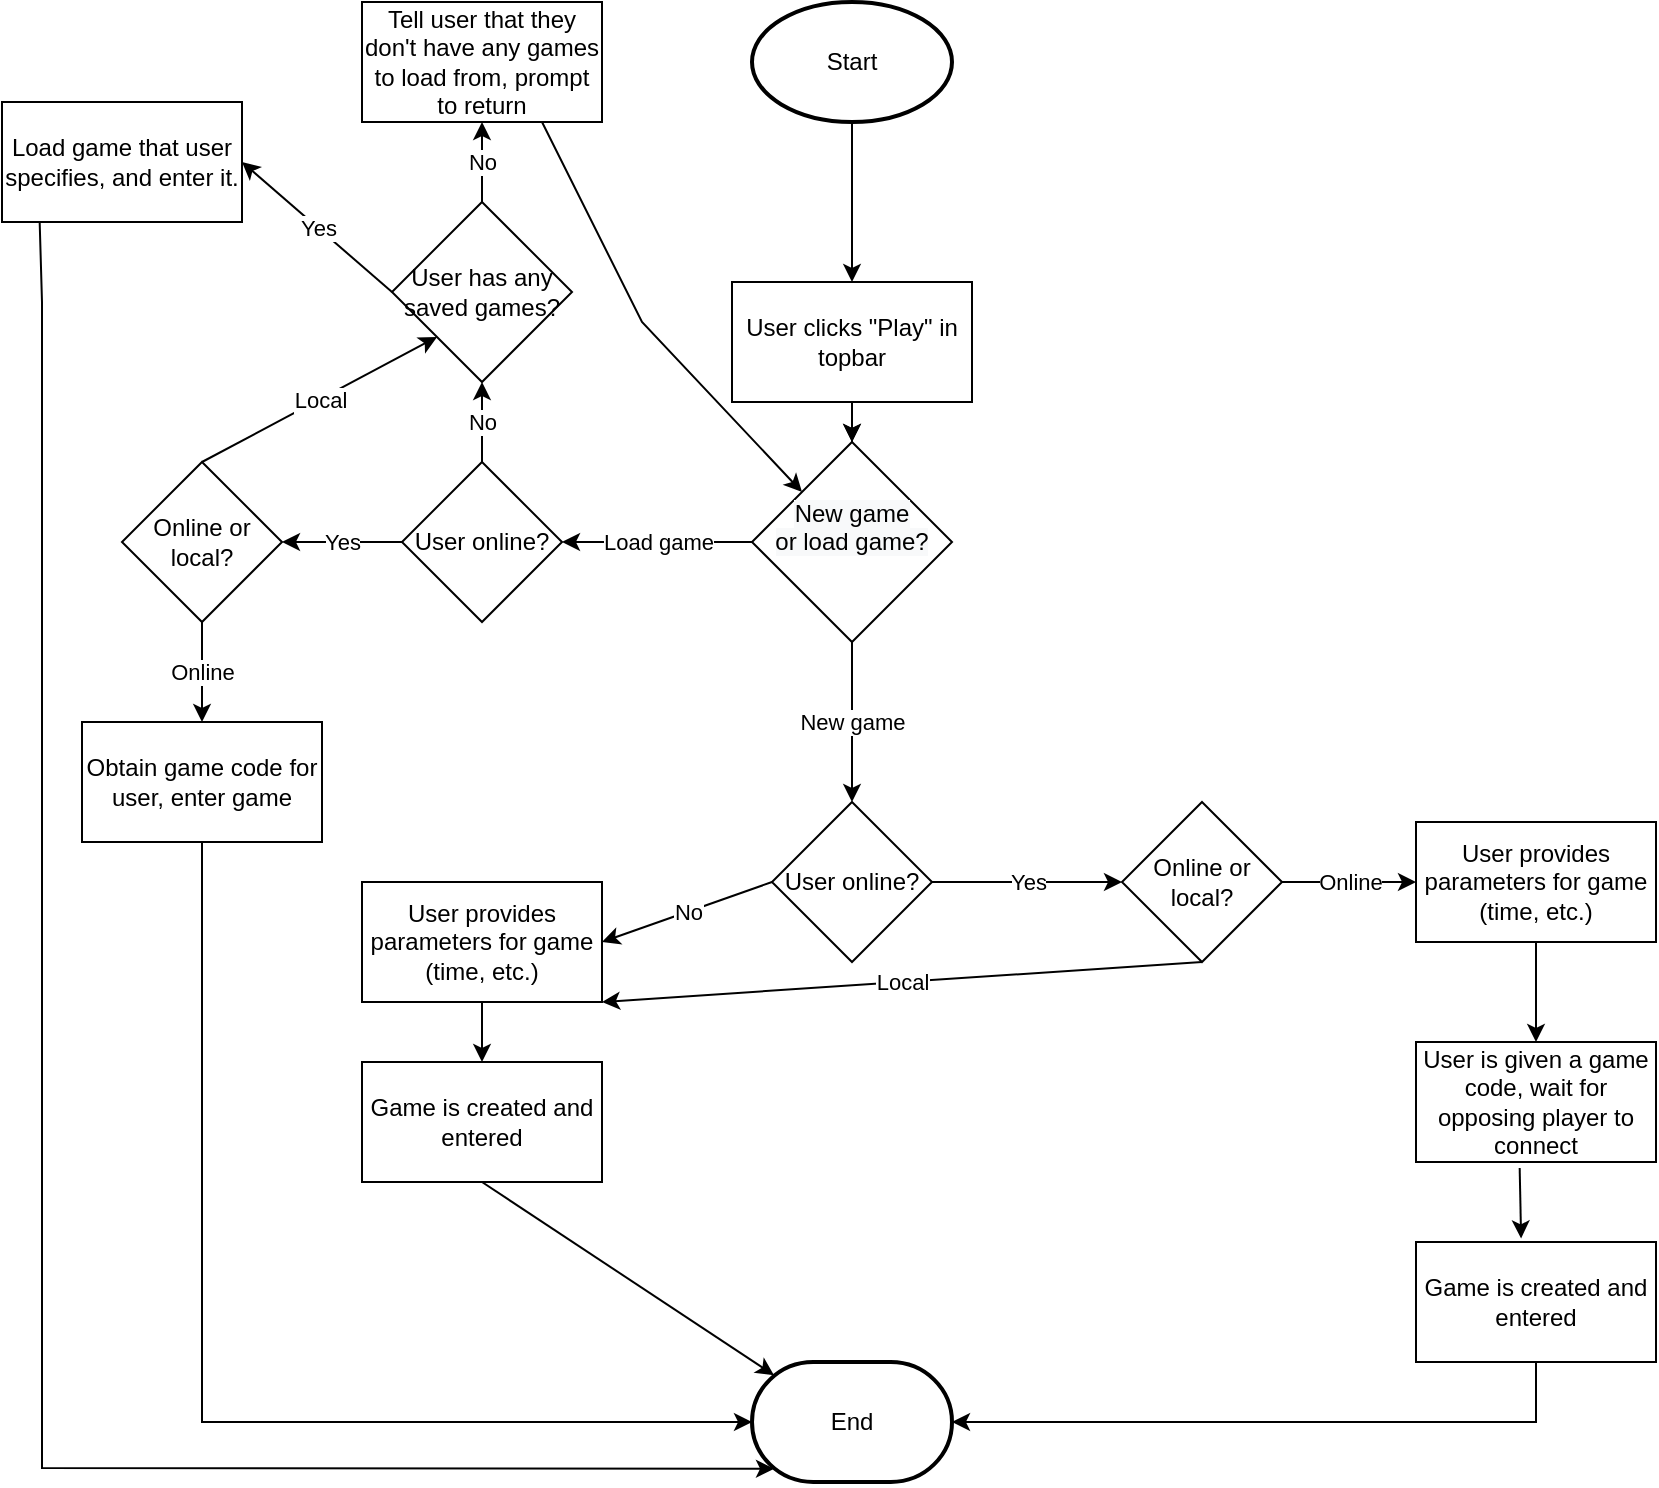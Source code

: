 <mxfile version="18.2.0" type="github">
  <diagram id="kgpKYQtTHZ0yAKxKKP6v" name="Page-1">
    <mxGraphModel dx="1038" dy="571" grid="1" gridSize="10" guides="1" tooltips="1" connect="1" arrows="1" fold="1" page="1" pageScale="1" pageWidth="827" pageHeight="1169" math="0" shadow="0">
      <root>
        <mxCell id="0" />
        <mxCell id="1" parent="0" />
        <mxCell id="13wobpfMggbVctalNo-t-46" value="" style="edgeStyle=orthogonalEdgeStyle;rounded=0;orthogonalLoop=1;jettySize=auto;html=1;" edge="1" parent="1" source="13wobpfMggbVctalNo-t-5" target="13wobpfMggbVctalNo-t-12">
          <mxGeometry relative="1" as="geometry" />
        </mxCell>
        <mxCell id="13wobpfMggbVctalNo-t-5" value="User clicks &quot;Play&quot; in topbar" style="rounded=0;whiteSpace=wrap;html=1;" vertex="1" parent="1">
          <mxGeometry x="365" y="160" width="120" height="60" as="geometry" />
        </mxCell>
        <mxCell id="13wobpfMggbVctalNo-t-8" value="" style="endArrow=classic;html=1;rounded=0;exitX=0;exitY=0.5;exitDx=0;exitDy=0;entryX=1;entryY=0.5;entryDx=0;entryDy=0;" edge="1" parent="1" source="13wobpfMggbVctalNo-t-12" target="13wobpfMggbVctalNo-t-18">
          <mxGeometry relative="1" as="geometry">
            <mxPoint x="375" y="290" as="sourcePoint" />
            <mxPoint x="280" y="290" as="targetPoint" />
          </mxGeometry>
        </mxCell>
        <mxCell id="13wobpfMggbVctalNo-t-9" value="Load game" style="edgeLabel;resizable=0;html=1;align=center;verticalAlign=middle;" connectable="0" vertex="1" parent="13wobpfMggbVctalNo-t-8">
          <mxGeometry relative="1" as="geometry" />
        </mxCell>
        <mxCell id="13wobpfMggbVctalNo-t-10" value="" style="endArrow=classic;html=1;rounded=0;exitX=0.5;exitY=1;exitDx=0;exitDy=0;entryX=0.5;entryY=0;entryDx=0;entryDy=0;" edge="1" parent="1" source="13wobpfMggbVctalNo-t-12" target="13wobpfMggbVctalNo-t-42">
          <mxGeometry relative="1" as="geometry">
            <mxPoint x="425" y="320" as="sourcePoint" />
            <mxPoint x="425" y="420" as="targetPoint" />
          </mxGeometry>
        </mxCell>
        <mxCell id="13wobpfMggbVctalNo-t-11" value="New game" style="edgeLabel;resizable=0;html=1;align=center;verticalAlign=middle;" connectable="0" vertex="1" parent="13wobpfMggbVctalNo-t-10">
          <mxGeometry relative="1" as="geometry" />
        </mxCell>
        <mxCell id="13wobpfMggbVctalNo-t-12" value="&#xa;&lt;span style=&quot;color: rgb(0, 0, 0); font-family: Helvetica; font-size: 12px; font-style: normal; font-variant-ligatures: normal; font-variant-caps: normal; font-weight: 400; letter-spacing: normal; orphans: 2; text-align: center; text-indent: 0px; text-transform: none; widows: 2; word-spacing: 0px; -webkit-text-stroke-width: 0px; background-color: rgb(248, 249, 250); text-decoration-thickness: initial; text-decoration-style: initial; text-decoration-color: initial; float: none; display: inline !important;&quot;&gt;New game&lt;/span&gt;&lt;br style=&quot;color: rgb(0, 0, 0); font-family: Helvetica; font-size: 12px; font-style: normal; font-variant-ligatures: normal; font-variant-caps: normal; font-weight: 400; letter-spacing: normal; orphans: 2; text-align: center; text-indent: 0px; text-transform: none; widows: 2; word-spacing: 0px; -webkit-text-stroke-width: 0px; background-color: rgb(248, 249, 250); text-decoration-thickness: initial; text-decoration-style: initial; text-decoration-color: initial;&quot;&gt;&lt;span style=&quot;color: rgb(0, 0, 0); font-family: Helvetica; font-size: 12px; font-style: normal; font-variant-ligatures: normal; font-variant-caps: normal; font-weight: 400; letter-spacing: normal; orphans: 2; text-align: center; text-indent: 0px; text-transform: none; widows: 2; word-spacing: 0px; -webkit-text-stroke-width: 0px; background-color: rgb(248, 249, 250); text-decoration-thickness: initial; text-decoration-style: initial; text-decoration-color: initial; float: none; display: inline !important;&quot;&gt;or load game?&lt;/span&gt;&#xa;&#xa;" style="rhombus;whiteSpace=wrap;html=1;" vertex="1" parent="1">
          <mxGeometry x="375" y="240" width="100" height="100" as="geometry" />
        </mxCell>
        <mxCell id="13wobpfMggbVctalNo-t-14" value="" style="endArrow=classic;html=1;rounded=0;exitX=0.5;exitY=1;exitDx=0;exitDy=0;entryX=0.5;entryY=0;entryDx=0;entryDy=0;" edge="1" parent="1" source="13wobpfMggbVctalNo-t-5" target="13wobpfMggbVctalNo-t-12">
          <mxGeometry width="50" height="50" relative="1" as="geometry">
            <mxPoint x="375" y="290" as="sourcePoint" />
            <mxPoint x="425" y="240" as="targetPoint" />
          </mxGeometry>
        </mxCell>
        <mxCell id="13wobpfMggbVctalNo-t-16" value="" style="endArrow=classic;html=1;rounded=0;exitX=0.5;exitY=1;exitDx=0;exitDy=0;entryX=0.5;entryY=0;entryDx=0;entryDy=0;exitPerimeter=0;" edge="1" parent="1" source="13wobpfMggbVctalNo-t-73" target="13wobpfMggbVctalNo-t-5">
          <mxGeometry width="50" height="50" relative="1" as="geometry">
            <mxPoint x="425" y="120" as="sourcePoint" />
            <mxPoint x="435" y="250" as="targetPoint" />
          </mxGeometry>
        </mxCell>
        <mxCell id="13wobpfMggbVctalNo-t-18" value="User online?" style="rhombus;whiteSpace=wrap;html=1;" vertex="1" parent="1">
          <mxGeometry x="200" y="250" width="80" height="80" as="geometry" />
        </mxCell>
        <mxCell id="13wobpfMggbVctalNo-t-19" value="" style="endArrow=classic;html=1;rounded=0;exitX=0.5;exitY=0;exitDx=0;exitDy=0;entryX=0.5;entryY=1;entryDx=0;entryDy=0;" edge="1" parent="1" source="13wobpfMggbVctalNo-t-18" target="13wobpfMggbVctalNo-t-27">
          <mxGeometry relative="1" as="geometry">
            <mxPoint x="240" y="200" as="sourcePoint" />
            <mxPoint x="240" y="200" as="targetPoint" />
          </mxGeometry>
        </mxCell>
        <mxCell id="13wobpfMggbVctalNo-t-20" value="No" style="edgeLabel;resizable=0;html=1;align=center;verticalAlign=middle;" connectable="0" vertex="1" parent="13wobpfMggbVctalNo-t-19">
          <mxGeometry relative="1" as="geometry" />
        </mxCell>
        <mxCell id="13wobpfMggbVctalNo-t-23" value="" style="endArrow=classic;html=1;rounded=0;exitX=0.75;exitY=1;exitDx=0;exitDy=0;entryX=0;entryY=0;entryDx=0;entryDy=0;" edge="1" parent="1" source="13wobpfMggbVctalNo-t-26" target="13wobpfMggbVctalNo-t-12">
          <mxGeometry width="50" height="50" relative="1" as="geometry">
            <mxPoint x="300" y="200" as="sourcePoint" />
            <mxPoint x="350" y="200" as="targetPoint" />
            <Array as="points">
              <mxPoint x="320" y="180" />
            </Array>
          </mxGeometry>
        </mxCell>
        <mxCell id="13wobpfMggbVctalNo-t-24" value="" style="endArrow=classic;html=1;rounded=0;exitX=0;exitY=0.5;exitDx=0;exitDy=0;entryX=1;entryY=0.5;entryDx=0;entryDy=0;" edge="1" parent="1" source="13wobpfMggbVctalNo-t-18" target="13wobpfMggbVctalNo-t-33">
          <mxGeometry relative="1" as="geometry">
            <mxPoint x="80" y="290" as="sourcePoint" />
            <mxPoint x="140" y="290" as="targetPoint" />
            <Array as="points">
              <mxPoint x="180" y="290" />
            </Array>
          </mxGeometry>
        </mxCell>
        <mxCell id="13wobpfMggbVctalNo-t-25" value="Yes" style="edgeLabel;resizable=0;html=1;align=center;verticalAlign=middle;" connectable="0" vertex="1" parent="13wobpfMggbVctalNo-t-24">
          <mxGeometry relative="1" as="geometry" />
        </mxCell>
        <mxCell id="13wobpfMggbVctalNo-t-26" value="&lt;span style=&quot;&quot;&gt;Tell user that they don&#39;t have any games to load from, prompt to return&lt;/span&gt;" style="rounded=0;whiteSpace=wrap;html=1;" vertex="1" parent="1">
          <mxGeometry x="180" y="20" width="120" height="60" as="geometry" />
        </mxCell>
        <mxCell id="13wobpfMggbVctalNo-t-27" value="User has any saved games?" style="rhombus;whiteSpace=wrap;html=1;" vertex="1" parent="1">
          <mxGeometry x="195" y="120" width="90" height="90" as="geometry" />
        </mxCell>
        <mxCell id="13wobpfMggbVctalNo-t-31" value="" style="endArrow=classic;html=1;rounded=0;entryX=0.5;entryY=1;entryDx=0;entryDy=0;exitX=0.5;exitY=0;exitDx=0;exitDy=0;" edge="1" parent="1" source="13wobpfMggbVctalNo-t-27" target="13wobpfMggbVctalNo-t-26">
          <mxGeometry relative="1" as="geometry">
            <mxPoint x="280" y="220" as="sourcePoint" />
            <mxPoint x="250" y="220" as="targetPoint" />
          </mxGeometry>
        </mxCell>
        <mxCell id="13wobpfMggbVctalNo-t-32" value="No" style="edgeLabel;resizable=0;html=1;align=center;verticalAlign=middle;" connectable="0" vertex="1" parent="13wobpfMggbVctalNo-t-31">
          <mxGeometry relative="1" as="geometry" />
        </mxCell>
        <mxCell id="13wobpfMggbVctalNo-t-33" value="Online or&lt;br&gt;local?" style="rhombus;whiteSpace=wrap;html=1;" vertex="1" parent="1">
          <mxGeometry x="60" y="250" width="80" height="80" as="geometry" />
        </mxCell>
        <mxCell id="13wobpfMggbVctalNo-t-34" value="" style="endArrow=classic;html=1;rounded=0;entryX=0;entryY=1;entryDx=0;entryDy=0;exitX=0.5;exitY=0;exitDx=0;exitDy=0;" edge="1" parent="1" source="13wobpfMggbVctalNo-t-33" target="13wobpfMggbVctalNo-t-27">
          <mxGeometry relative="1" as="geometry">
            <mxPoint x="100" y="250" as="sourcePoint" />
            <mxPoint x="200" y="250" as="targetPoint" />
          </mxGeometry>
        </mxCell>
        <mxCell id="13wobpfMggbVctalNo-t-35" value="Local" style="edgeLabel;resizable=0;html=1;align=center;verticalAlign=middle;" connectable="0" vertex="1" parent="13wobpfMggbVctalNo-t-34">
          <mxGeometry relative="1" as="geometry" />
        </mxCell>
        <mxCell id="13wobpfMggbVctalNo-t-37" value="" style="endArrow=classic;html=1;rounded=0;exitX=0.5;exitY=1;exitDx=0;exitDy=0;entryX=0.5;entryY=0;entryDx=0;entryDy=0;" edge="1" parent="1" source="13wobpfMggbVctalNo-t-33" target="13wobpfMggbVctalNo-t-39">
          <mxGeometry relative="1" as="geometry">
            <mxPoint x="100" y="330" as="sourcePoint" />
            <mxPoint x="100" y="380" as="targetPoint" />
          </mxGeometry>
        </mxCell>
        <mxCell id="13wobpfMggbVctalNo-t-38" value="Online" style="edgeLabel;resizable=0;html=1;align=center;verticalAlign=middle;" connectable="0" vertex="1" parent="13wobpfMggbVctalNo-t-37">
          <mxGeometry relative="1" as="geometry" />
        </mxCell>
        <mxCell id="13wobpfMggbVctalNo-t-39" value="Obtain game code for user, enter game" style="rounded=0;whiteSpace=wrap;html=1;" vertex="1" parent="1">
          <mxGeometry x="40" y="380" width="120" height="60" as="geometry" />
        </mxCell>
        <mxCell id="13wobpfMggbVctalNo-t-41" value="" style="endArrow=classic;html=1;rounded=0;exitX=0.5;exitY=1;exitDx=0;exitDy=0;entryX=0;entryY=0.5;entryDx=0;entryDy=0;entryPerimeter=0;" edge="1" parent="1" source="13wobpfMggbVctalNo-t-39" target="13wobpfMggbVctalNo-t-72">
          <mxGeometry width="50" height="50" relative="1" as="geometry">
            <mxPoint x="110" y="540" as="sourcePoint" />
            <mxPoint x="365" y="730" as="targetPoint" />
            <Array as="points">
              <mxPoint x="100" y="730" />
            </Array>
          </mxGeometry>
        </mxCell>
        <mxCell id="13wobpfMggbVctalNo-t-42" value="User online?" style="rhombus;whiteSpace=wrap;html=1;" vertex="1" parent="1">
          <mxGeometry x="385" y="420" width="80" height="80" as="geometry" />
        </mxCell>
        <mxCell id="13wobpfMggbVctalNo-t-43" value="" style="endArrow=classic;html=1;rounded=0;exitX=0;exitY=0.5;exitDx=0;exitDy=0;entryX=1;entryY=0.5;entryDx=0;entryDy=0;" edge="1" parent="1" source="13wobpfMggbVctalNo-t-42" target="13wobpfMggbVctalNo-t-47">
          <mxGeometry relative="1" as="geometry">
            <mxPoint x="250" y="460" as="sourcePoint" />
            <mxPoint x="280" y="460" as="targetPoint" />
          </mxGeometry>
        </mxCell>
        <mxCell id="13wobpfMggbVctalNo-t-44" value="No" style="edgeLabel;resizable=0;html=1;align=center;verticalAlign=middle;" connectable="0" vertex="1" parent="13wobpfMggbVctalNo-t-43">
          <mxGeometry relative="1" as="geometry" />
        </mxCell>
        <mxCell id="13wobpfMggbVctalNo-t-47" value="User provides parameters for game (time, etc.)" style="rounded=0;whiteSpace=wrap;html=1;" vertex="1" parent="1">
          <mxGeometry x="180" y="460" width="120" height="60" as="geometry" />
        </mxCell>
        <mxCell id="13wobpfMggbVctalNo-t-48" value="" style="endArrow=classic;html=1;rounded=0;exitX=0.5;exitY=1;exitDx=0;exitDy=0;entryX=0.5;entryY=0;entryDx=0;entryDy=0;" edge="1" parent="1" source="13wobpfMggbVctalNo-t-47" target="13wobpfMggbVctalNo-t-49">
          <mxGeometry width="50" height="50" relative="1" as="geometry">
            <mxPoint x="210" y="540" as="sourcePoint" />
            <mxPoint x="240" y="530" as="targetPoint" />
          </mxGeometry>
        </mxCell>
        <mxCell id="13wobpfMggbVctalNo-t-49" value="Game is created and entered" style="rounded=0;whiteSpace=wrap;html=1;" vertex="1" parent="1">
          <mxGeometry x="180" y="550" width="120" height="60" as="geometry" />
        </mxCell>
        <mxCell id="13wobpfMggbVctalNo-t-50" value="" style="endArrow=classic;html=1;rounded=0;exitX=0.5;exitY=1;exitDx=0;exitDy=0;entryX=0.11;entryY=0.11;entryDx=0;entryDy=0;entryPerimeter=0;" edge="1" parent="1" source="13wobpfMggbVctalNo-t-49" target="13wobpfMggbVctalNo-t-72">
          <mxGeometry width="50" height="50" relative="1" as="geometry">
            <mxPoint x="292" y="657" as="sourcePoint" />
            <mxPoint x="365" y="715" as="targetPoint" />
          </mxGeometry>
        </mxCell>
        <mxCell id="13wobpfMggbVctalNo-t-51" value="Ye" style="endArrow=classic;html=1;rounded=0;exitX=1;exitY=0.5;exitDx=0;exitDy=0;entryX=0;entryY=0.5;entryDx=0;entryDy=0;" edge="1" parent="1" source="13wobpfMggbVctalNo-t-42" target="13wobpfMggbVctalNo-t-54">
          <mxGeometry relative="1" as="geometry">
            <mxPoint x="480" y="460" as="sourcePoint" />
            <mxPoint x="560" y="460" as="targetPoint" />
          </mxGeometry>
        </mxCell>
        <mxCell id="13wobpfMggbVctalNo-t-52" value="Yes" style="edgeLabel;resizable=0;html=1;align=center;verticalAlign=middle;" connectable="0" vertex="1" parent="13wobpfMggbVctalNo-t-51">
          <mxGeometry relative="1" as="geometry" />
        </mxCell>
        <mxCell id="13wobpfMggbVctalNo-t-54" value="Online or&lt;br&gt;local?" style="rhombus;whiteSpace=wrap;html=1;" vertex="1" parent="1">
          <mxGeometry x="560" y="420" width="80" height="80" as="geometry" />
        </mxCell>
        <mxCell id="13wobpfMggbVctalNo-t-57" value="" style="endArrow=classic;html=1;rounded=0;exitX=0.5;exitY=1;exitDx=0;exitDy=0;entryX=1;entryY=1;entryDx=0;entryDy=0;" edge="1" parent="1" source="13wobpfMggbVctalNo-t-54" target="13wobpfMggbVctalNo-t-47">
          <mxGeometry relative="1" as="geometry">
            <mxPoint x="450" y="510" as="sourcePoint" />
            <mxPoint x="550" y="510" as="targetPoint" />
          </mxGeometry>
        </mxCell>
        <mxCell id="13wobpfMggbVctalNo-t-58" value="Local" style="edgeLabel;resizable=0;html=1;align=center;verticalAlign=middle;" connectable="0" vertex="1" parent="13wobpfMggbVctalNo-t-57">
          <mxGeometry relative="1" as="geometry" />
        </mxCell>
        <mxCell id="13wobpfMggbVctalNo-t-59" value="" style="endArrow=classic;html=1;rounded=0;exitX=1;exitY=0.5;exitDx=0;exitDy=0;entryX=0;entryY=0.5;entryDx=0;entryDy=0;" edge="1" parent="1" source="13wobpfMggbVctalNo-t-54" target="13wobpfMggbVctalNo-t-66">
          <mxGeometry relative="1" as="geometry">
            <mxPoint x="648" y="460" as="sourcePoint" />
            <mxPoint x="720" y="460" as="targetPoint" />
          </mxGeometry>
        </mxCell>
        <mxCell id="13wobpfMggbVctalNo-t-60" value="Online" style="edgeLabel;resizable=0;html=1;align=center;verticalAlign=middle;" connectable="0" vertex="1" parent="13wobpfMggbVctalNo-t-59">
          <mxGeometry relative="1" as="geometry" />
        </mxCell>
        <mxCell id="13wobpfMggbVctalNo-t-62" value="" style="endArrow=classic;html=1;rounded=0;exitX=0;exitY=0.5;exitDx=0;exitDy=0;entryX=1;entryY=0.5;entryDx=0;entryDy=0;" edge="1" parent="1" source="13wobpfMggbVctalNo-t-27" target="13wobpfMggbVctalNo-t-64">
          <mxGeometry relative="1" as="geometry">
            <mxPoint x="80" y="140" as="sourcePoint" />
            <mxPoint x="120" y="110" as="targetPoint" />
          </mxGeometry>
        </mxCell>
        <mxCell id="13wobpfMggbVctalNo-t-63" value="Yes" style="edgeLabel;resizable=0;html=1;align=center;verticalAlign=middle;" connectable="0" vertex="1" parent="13wobpfMggbVctalNo-t-62">
          <mxGeometry relative="1" as="geometry" />
        </mxCell>
        <mxCell id="13wobpfMggbVctalNo-t-64" value="Load game that user specifies, and enter it." style="rounded=0;whiteSpace=wrap;html=1;" vertex="1" parent="1">
          <mxGeometry y="70" width="120" height="60" as="geometry" />
        </mxCell>
        <mxCell id="13wobpfMggbVctalNo-t-65" value="" style="endArrow=classic;html=1;rounded=0;entryX=0.11;entryY=0.89;entryDx=0;entryDy=0;exitX=0.157;exitY=1.003;exitDx=0;exitDy=0;exitPerimeter=0;entryPerimeter=0;" edge="1" parent="1" source="13wobpfMggbVctalNo-t-64" target="13wobpfMggbVctalNo-t-72">
          <mxGeometry width="50" height="50" relative="1" as="geometry">
            <mxPoint x="30" y="130" as="sourcePoint" />
            <mxPoint x="365" y="745" as="targetPoint" />
            <Array as="points">
              <mxPoint x="20" y="170" />
              <mxPoint x="20" y="753" />
            </Array>
          </mxGeometry>
        </mxCell>
        <mxCell id="13wobpfMggbVctalNo-t-66" value="User provides parameters for game (time, etc.)" style="rounded=0;whiteSpace=wrap;html=1;" vertex="1" parent="1">
          <mxGeometry x="707" y="430" width="120" height="60" as="geometry" />
        </mxCell>
        <mxCell id="13wobpfMggbVctalNo-t-67" value="User is given a game code, wait for opposing player to connect" style="rounded=0;whiteSpace=wrap;html=1;" vertex="1" parent="1">
          <mxGeometry x="707" y="540" width="120" height="60" as="geometry" />
        </mxCell>
        <mxCell id="13wobpfMggbVctalNo-t-68" value="" style="endArrow=classic;html=1;rounded=0;entryX=0.5;entryY=0;entryDx=0;entryDy=0;exitX=0.5;exitY=1;exitDx=0;exitDy=0;" edge="1" parent="1" source="13wobpfMggbVctalNo-t-66" target="13wobpfMggbVctalNo-t-67">
          <mxGeometry width="50" height="50" relative="1" as="geometry">
            <mxPoint x="740" y="540" as="sourcePoint" />
            <mxPoint x="790" y="490" as="targetPoint" />
          </mxGeometry>
        </mxCell>
        <mxCell id="13wobpfMggbVctalNo-t-69" value="Game is created and entered" style="rounded=0;whiteSpace=wrap;html=1;" vertex="1" parent="1">
          <mxGeometry x="707" y="640" width="120" height="60" as="geometry" />
        </mxCell>
        <mxCell id="13wobpfMggbVctalNo-t-70" value="" style="endArrow=classic;html=1;rounded=0;exitX=0.432;exitY=1.05;exitDx=0;exitDy=0;exitPerimeter=0;entryX=0.438;entryY=-0.03;entryDx=0;entryDy=0;entryPerimeter=0;" edge="1" parent="1" source="13wobpfMggbVctalNo-t-67" target="13wobpfMggbVctalNo-t-69">
          <mxGeometry width="50" height="50" relative="1" as="geometry">
            <mxPoint x="650" y="650" as="sourcePoint" />
            <mxPoint x="700" y="600" as="targetPoint" />
          </mxGeometry>
        </mxCell>
        <mxCell id="13wobpfMggbVctalNo-t-71" value="" style="endArrow=classic;html=1;rounded=0;exitX=0.5;exitY=1;exitDx=0;exitDy=0;entryX=1;entryY=0.5;entryDx=0;entryDy=0;entryPerimeter=0;" edge="1" parent="1" source="13wobpfMggbVctalNo-t-69" target="13wobpfMggbVctalNo-t-72">
          <mxGeometry width="50" height="50" relative="1" as="geometry">
            <mxPoint x="480" y="720" as="sourcePoint" />
            <mxPoint x="485" y="730" as="targetPoint" />
            <Array as="points">
              <mxPoint x="767" y="730" />
            </Array>
          </mxGeometry>
        </mxCell>
        <mxCell id="13wobpfMggbVctalNo-t-72" value="End" style="strokeWidth=2;html=1;shape=mxgraph.flowchart.terminator;whiteSpace=wrap;" vertex="1" parent="1">
          <mxGeometry x="375" y="700" width="100" height="60" as="geometry" />
        </mxCell>
        <mxCell id="13wobpfMggbVctalNo-t-73" value="Start" style="strokeWidth=2;html=1;shape=mxgraph.flowchart.start_1;whiteSpace=wrap;" vertex="1" parent="1">
          <mxGeometry x="375" y="20" width="100" height="60" as="geometry" />
        </mxCell>
      </root>
    </mxGraphModel>
  </diagram>
</mxfile>
